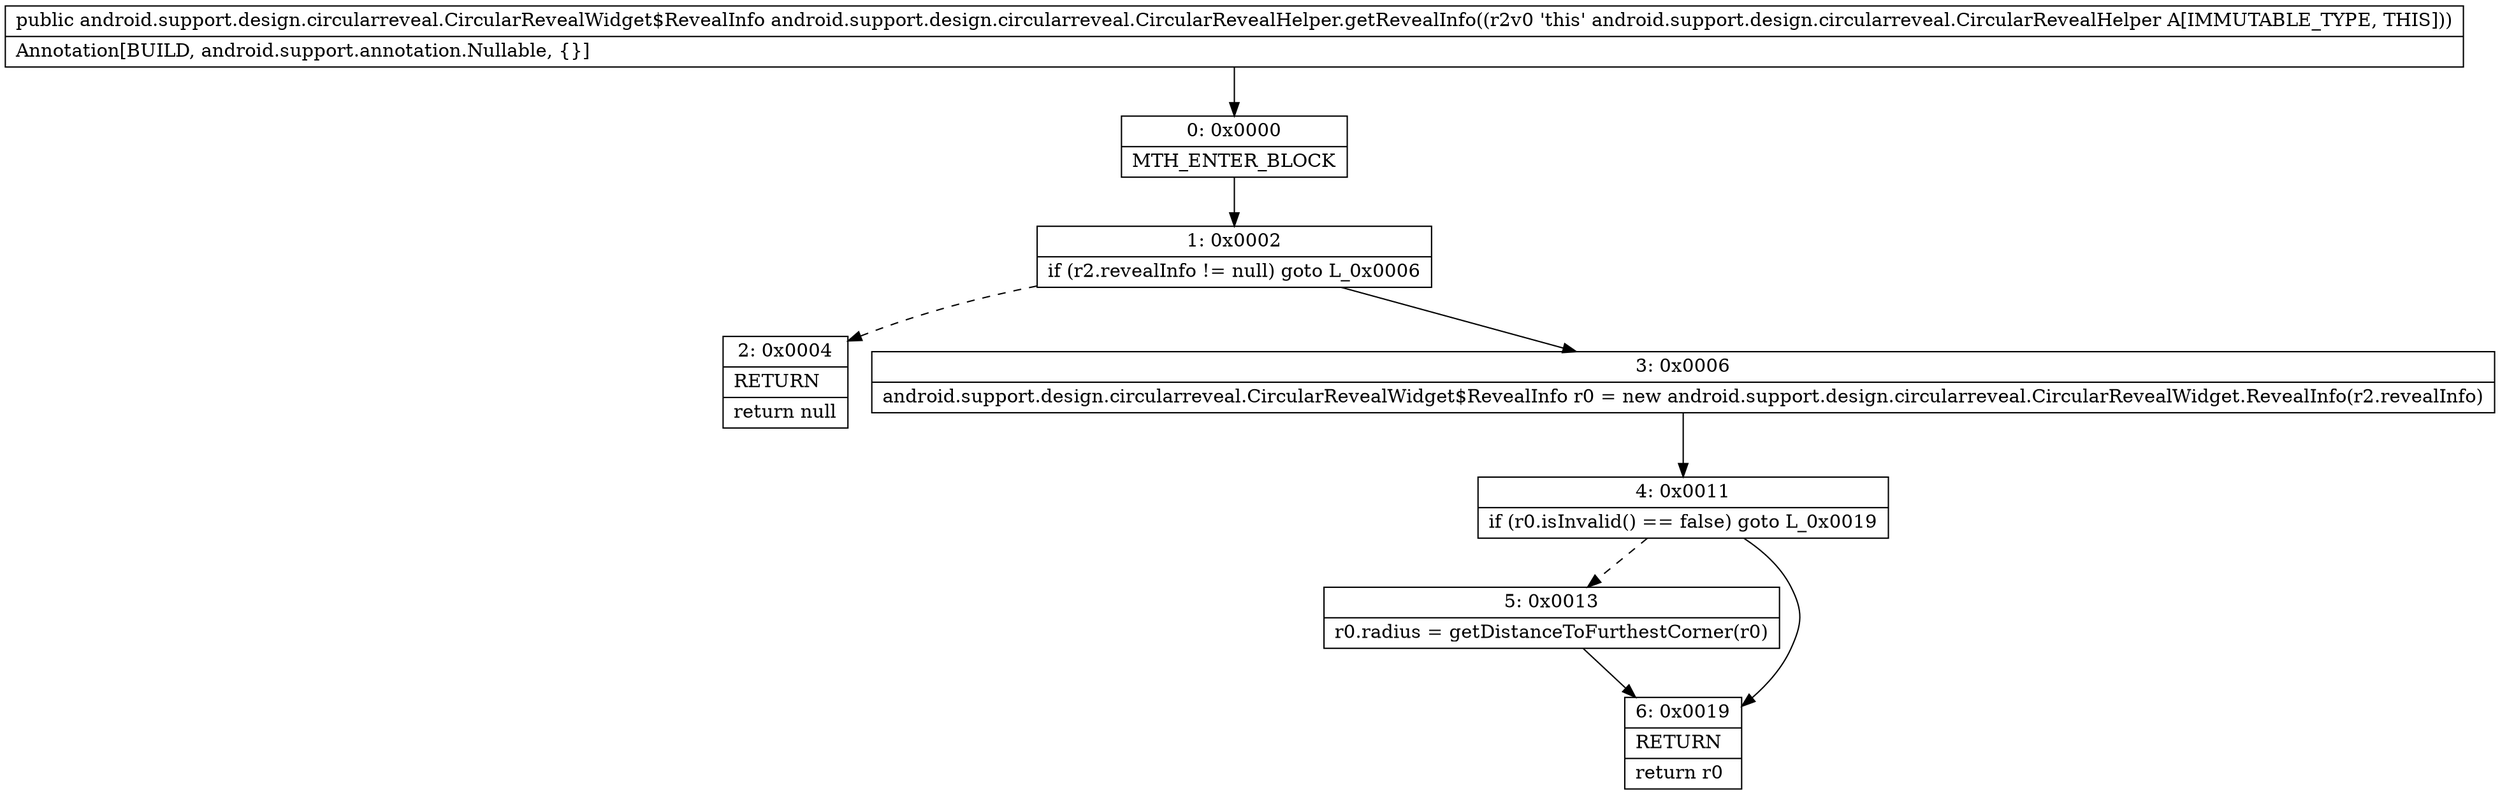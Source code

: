 digraph "CFG forandroid.support.design.circularreveal.CircularRevealHelper.getRevealInfo()Landroid\/support\/design\/circularreveal\/CircularRevealWidget$RevealInfo;" {
Node_0 [shape=record,label="{0\:\ 0x0000|MTH_ENTER_BLOCK\l}"];
Node_1 [shape=record,label="{1\:\ 0x0002|if (r2.revealInfo != null) goto L_0x0006\l}"];
Node_2 [shape=record,label="{2\:\ 0x0004|RETURN\l|return null\l}"];
Node_3 [shape=record,label="{3\:\ 0x0006|android.support.design.circularreveal.CircularRevealWidget$RevealInfo r0 = new android.support.design.circularreveal.CircularRevealWidget.RevealInfo(r2.revealInfo)\l}"];
Node_4 [shape=record,label="{4\:\ 0x0011|if (r0.isInvalid() == false) goto L_0x0019\l}"];
Node_5 [shape=record,label="{5\:\ 0x0013|r0.radius = getDistanceToFurthestCorner(r0)\l}"];
Node_6 [shape=record,label="{6\:\ 0x0019|RETURN\l|return r0\l}"];
MethodNode[shape=record,label="{public android.support.design.circularreveal.CircularRevealWidget$RevealInfo android.support.design.circularreveal.CircularRevealHelper.getRevealInfo((r2v0 'this' android.support.design.circularreveal.CircularRevealHelper A[IMMUTABLE_TYPE, THIS]))  | Annotation[BUILD, android.support.annotation.Nullable, \{\}]\l}"];
MethodNode -> Node_0;
Node_0 -> Node_1;
Node_1 -> Node_2[style=dashed];
Node_1 -> Node_3;
Node_3 -> Node_4;
Node_4 -> Node_5[style=dashed];
Node_4 -> Node_6;
Node_5 -> Node_6;
}

